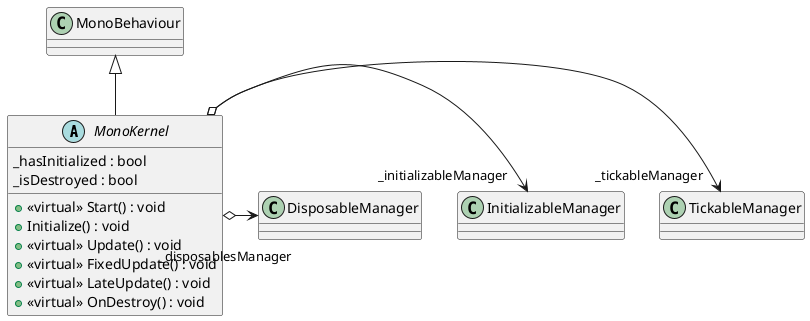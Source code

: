 @startuml
abstract class MonoKernel {
    _hasInitialized : bool
    _isDestroyed : bool
    + <<virtual>> Start() : void
    + Initialize() : void
    + <<virtual>> Update() : void
    + <<virtual>> FixedUpdate() : void
    + <<virtual>> LateUpdate() : void
    + <<virtual>> OnDestroy() : void
}
MonoBehaviour <|-- MonoKernel
MonoKernel o-> "_tickableManager" TickableManager
MonoKernel o-> "_initializableManager" InitializableManager
MonoKernel o-> "_disposablesManager" DisposableManager
@enduml
